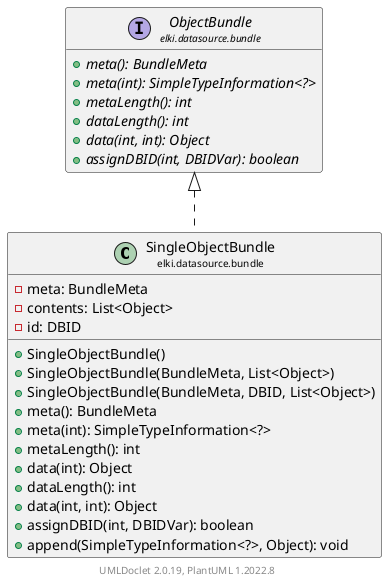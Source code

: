 @startuml
    remove .*\.(Instance|Par|Parameterizer|Factory)$
    set namespaceSeparator none
    hide empty fields
    hide empty methods

    class "<size:14>SingleObjectBundle\n<size:10>elki.datasource.bundle" as elki.datasource.bundle.SingleObjectBundle [[SingleObjectBundle.html]] {
        -meta: BundleMeta
        -contents: List<Object>
        -id: DBID
        +SingleObjectBundle()
        +SingleObjectBundle(BundleMeta, List<Object>)
        +SingleObjectBundle(BundleMeta, DBID, List<Object>)
        +meta(): BundleMeta
        +meta(int): SimpleTypeInformation<?>
        +metaLength(): int
        +data(int): Object
        +dataLength(): int
        +data(int, int): Object
        +assignDBID(int, DBIDVar): boolean
        +append(SimpleTypeInformation<?>, Object): void
    }

    interface "<size:14>ObjectBundle\n<size:10>elki.datasource.bundle" as elki.datasource.bundle.ObjectBundle [[ObjectBundle.html]] {
        {abstract} +meta(): BundleMeta
        {abstract} +meta(int): SimpleTypeInformation<?>
        {abstract} +metaLength(): int
        {abstract} +dataLength(): int
        {abstract} +data(int, int): Object
        {abstract} +assignDBID(int, DBIDVar): boolean
    }

    elki.datasource.bundle.ObjectBundle <|.. elki.datasource.bundle.SingleObjectBundle

    center footer UMLDoclet 2.0.19, PlantUML 1.2022.8
@enduml
